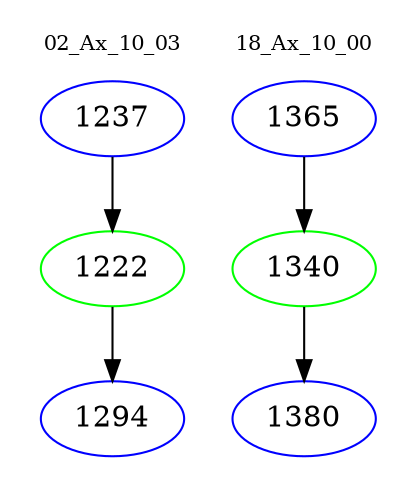 digraph{
subgraph cluster_0 {
color = white
label = "02_Ax_10_03";
fontsize=10;
T0_1237 [label="1237", color="blue"]
T0_1237 -> T0_1222 [color="black"]
T0_1222 [label="1222", color="green"]
T0_1222 -> T0_1294 [color="black"]
T0_1294 [label="1294", color="blue"]
}
subgraph cluster_1 {
color = white
label = "18_Ax_10_00";
fontsize=10;
T1_1365 [label="1365", color="blue"]
T1_1365 -> T1_1340 [color="black"]
T1_1340 [label="1340", color="green"]
T1_1340 -> T1_1380 [color="black"]
T1_1380 [label="1380", color="blue"]
}
}
